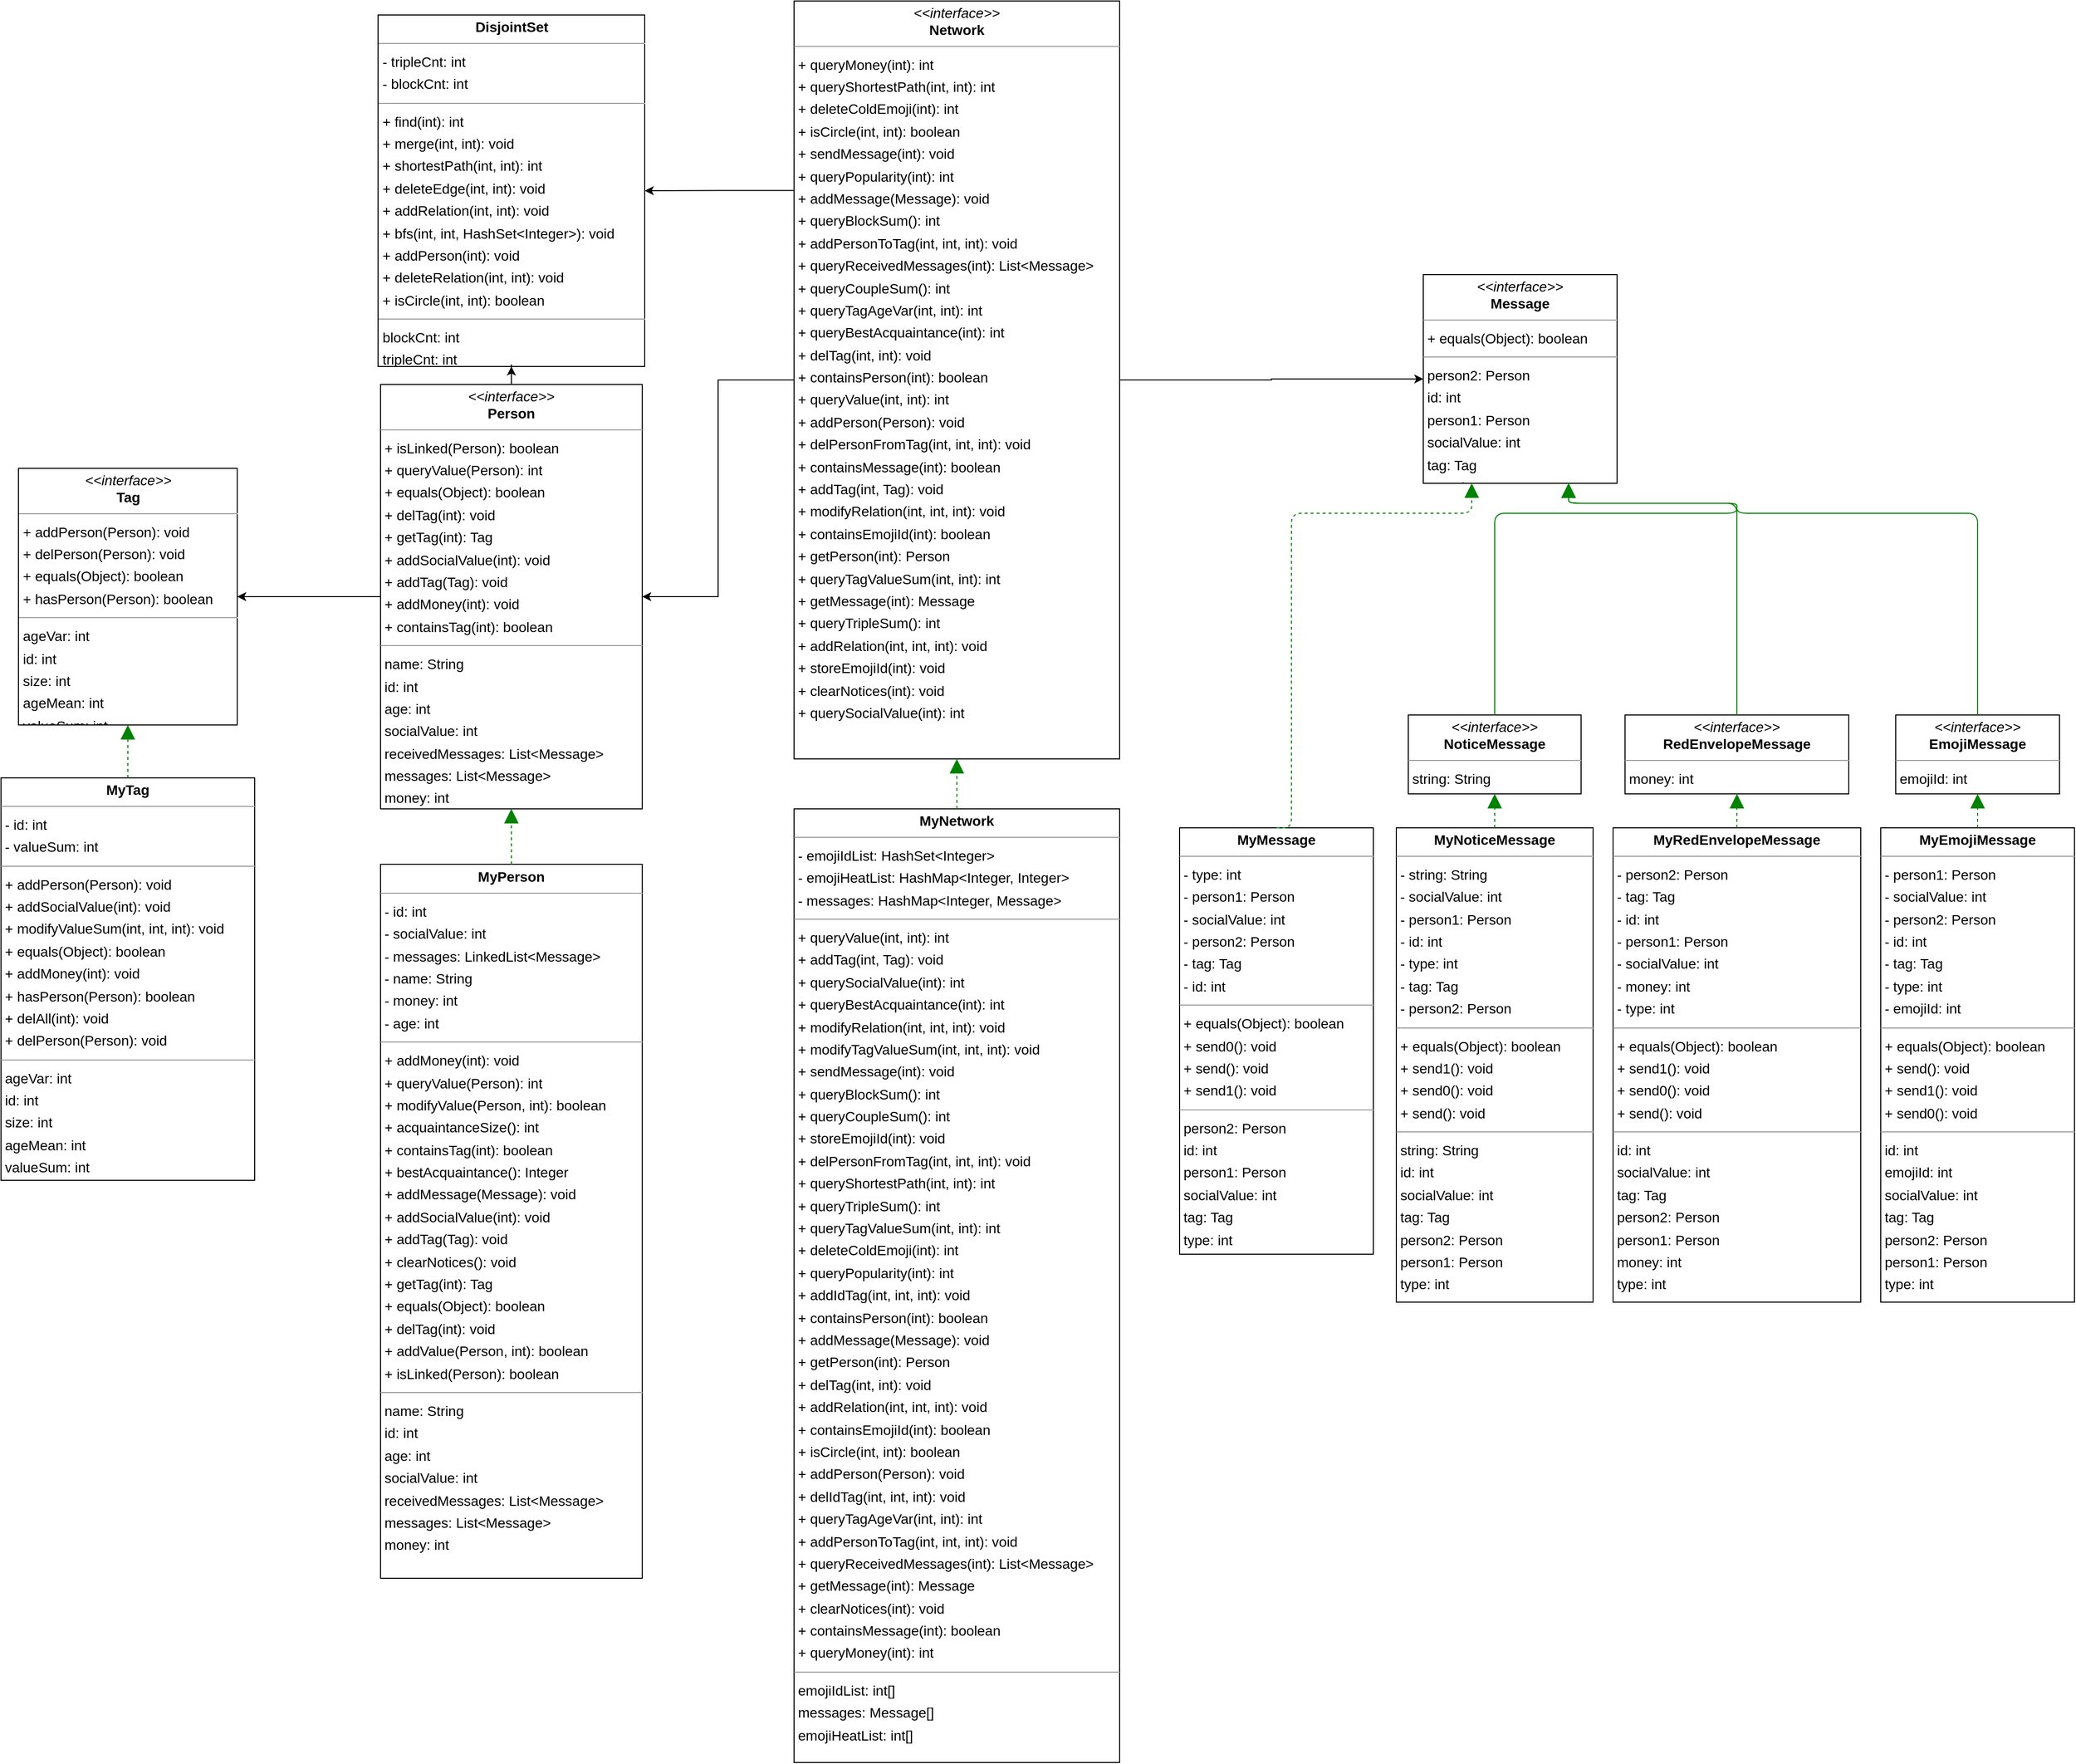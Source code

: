 <mxfile version="21.6.5" type="device">
  <diagram id="KuSuMqkPj2qQDj2TvNb6" name="第 1 页">
    <mxGraphModel dx="3287" dy="1644" grid="1" gridSize="10" guides="1" tooltips="1" connect="1" arrows="1" fold="1" page="0" pageScale="1" pageWidth="827" pageHeight="1169" background="none" math="0" shadow="0">
      <root>
        <mxCell id="0" />
        <mxCell id="1" parent="0" />
        <mxCell id="node28" value="&lt;p style=&quot;margin:0px;margin-top:4px;text-align:center;&quot;&gt;&lt;b&gt;DisjointSet&lt;/b&gt;&lt;/p&gt;&lt;hr size=&quot;1&quot;/&gt;&lt;p style=&quot;margin:0 0 0 4px;line-height:1.6;&quot;&gt;- tripleCnt: int&lt;br/&gt;- blockCnt: int&lt;/p&gt;&lt;hr size=&quot;1&quot;/&gt;&lt;p style=&quot;margin:0 0 0 4px;line-height:1.6;&quot;&gt;+ find(int): int&lt;br/&gt;+ merge(int, int): void&lt;br/&gt;+ shortestPath(int, int): int&lt;br/&gt;+ deleteEdge(int, int): void&lt;br/&gt;+ addRelation(int, int): void&lt;br/&gt;+ bfs(int, int, HashSet&amp;lt;Integer&amp;gt;): void&lt;br/&gt;+ addPerson(int): void&lt;br/&gt;+ deleteRelation(int, int): void&lt;br/&gt;+ isCircle(int, int): boolean&lt;/p&gt;&lt;hr size=&quot;1&quot;/&gt;&lt;p style=&quot;margin:0 0 0 4px;line-height:1.6;&quot;&gt; blockCnt: int&lt;br/&gt; tripleCnt: int&lt;/p&gt;" style="verticalAlign=top;align=left;overflow=fill;fontSize=14;fontFamily=Helvetica;html=1;rounded=0;shadow=0;comic=0;labelBackgroundColor=none;strokeWidth=1;" parent="1" vertex="1">
          <mxGeometry x="-582.5" width="267" height="352" as="geometry" />
        </mxCell>
        <mxCell id="node6" value="&lt;p style=&quot;margin:0px;margin-top:4px;text-align:center;&quot;&gt;&lt;i&gt;&amp;lt;&amp;lt;interface&amp;gt;&amp;gt;&lt;/i&gt;&lt;br/&gt;&lt;b&gt;EmojiMessage&lt;/b&gt;&lt;/p&gt;&lt;hr size=&quot;1&quot;/&gt;&lt;p style=&quot;margin:0 0 0 4px;line-height:1.6;&quot;&gt; emojiId: int&lt;/p&gt;" style="verticalAlign=top;align=left;overflow=fill;fontSize=14;fontFamily=Helvetica;html=1;rounded=0;shadow=0;comic=0;labelBackgroundColor=none;strokeWidth=1;" parent="1" vertex="1">
          <mxGeometry x="937" y="701" width="164" height="79" as="geometry" />
        </mxCell>
        <mxCell id="node12" value="&lt;p style=&quot;margin:0px;margin-top:4px;text-align:center;&quot;&gt;&lt;i&gt;&amp;lt;&amp;lt;interface&amp;gt;&amp;gt;&lt;/i&gt;&lt;br/&gt;&lt;b&gt;Message&lt;/b&gt;&lt;/p&gt;&lt;hr size=&quot;1&quot;/&gt;&lt;p style=&quot;margin:0 0 0 4px;line-height:1.6;&quot;&gt;+ equals(Object): boolean&lt;/p&gt;&lt;hr size=&quot;1&quot;/&gt;&lt;p style=&quot;margin:0 0 0 4px;line-height:1.6;&quot;&gt; person2: Person&lt;br/&gt; id: int&lt;br/&gt; person1: Person&lt;br/&gt; socialValue: int&lt;br/&gt; tag: Tag&lt;br/&gt; type: int&lt;/p&gt;" style="verticalAlign=top;align=left;overflow=fill;fontSize=14;fontFamily=Helvetica;html=1;rounded=0;shadow=0;comic=0;labelBackgroundColor=none;strokeWidth=1;" parent="1" vertex="1">
          <mxGeometry x="464" y="260" width="194" height="209" as="geometry" />
        </mxCell>
        <mxCell id="node31" value="&lt;p style=&quot;margin:0px;margin-top:4px;text-align:center;&quot;&gt;&lt;b&gt;MyEmojiMessage&lt;/b&gt;&lt;/p&gt;&lt;hr size=&quot;1&quot;/&gt;&lt;p style=&quot;margin:0 0 0 4px;line-height:1.6;&quot;&gt;- person1: Person&lt;br/&gt;- socialValue: int&lt;br/&gt;- person2: Person&lt;br/&gt;- id: int&lt;br/&gt;- tag: Tag&lt;br/&gt;- type: int&lt;br/&gt;- emojiId: int&lt;/p&gt;&lt;hr size=&quot;1&quot;/&gt;&lt;p style=&quot;margin:0 0 0 4px;line-height:1.6;&quot;&gt;+ equals(Object): boolean&lt;br/&gt;+ send(): void&lt;br/&gt;+ send1(): void&lt;br/&gt;+ send0(): void&lt;/p&gt;&lt;hr size=&quot;1&quot;/&gt;&lt;p style=&quot;margin:0 0 0 4px;line-height:1.6;&quot;&gt; id: int&lt;br/&gt; emojiId: int&lt;br/&gt; socialValue: int&lt;br/&gt; tag: Tag&lt;br/&gt; person2: Person&lt;br/&gt; person1: Person&lt;br/&gt; type: int&lt;/p&gt;" style="verticalAlign=top;align=left;overflow=fill;fontSize=14;fontFamily=Helvetica;html=1;rounded=0;shadow=0;comic=0;labelBackgroundColor=none;strokeWidth=1;" parent="1" vertex="1">
          <mxGeometry x="922" y="814" width="194" height="475" as="geometry" />
        </mxCell>
        <mxCell id="node10" value="&lt;p style=&quot;margin:0px;margin-top:4px;text-align:center;&quot;&gt;&lt;b&gt;MyMessage&lt;/b&gt;&lt;/p&gt;&lt;hr size=&quot;1&quot;/&gt;&lt;p style=&quot;margin:0 0 0 4px;line-height:1.6;&quot;&gt;- type: int&lt;br/&gt;- person1: Person&lt;br/&gt;- socialValue: int&lt;br/&gt;- person2: Person&lt;br/&gt;- tag: Tag&lt;br/&gt;- id: int&lt;/p&gt;&lt;hr size=&quot;1&quot;/&gt;&lt;p style=&quot;margin:0 0 0 4px;line-height:1.6;&quot;&gt;+ equals(Object): boolean&lt;br/&gt;+ send0(): void&lt;br/&gt;+ send(): void&lt;br/&gt;+ send1(): void&lt;/p&gt;&lt;hr size=&quot;1&quot;/&gt;&lt;p style=&quot;margin:0 0 0 4px;line-height:1.6;&quot;&gt; person2: Person&lt;br/&gt; id: int&lt;br/&gt; person1: Person&lt;br/&gt; socialValue: int&lt;br/&gt; tag: Tag&lt;br/&gt; type: int&lt;/p&gt;" style="verticalAlign=top;align=left;overflow=fill;fontSize=14;fontFamily=Helvetica;html=1;rounded=0;shadow=0;comic=0;labelBackgroundColor=none;strokeWidth=1;" parent="1" vertex="1">
          <mxGeometry x="220" y="814" width="194" height="427" as="geometry" />
        </mxCell>
        <mxCell id="node2" value="&lt;p style=&quot;margin:0px;margin-top:4px;text-align:center;&quot;&gt;&lt;b&gt;MyNetwork&lt;/b&gt;&lt;/p&gt;&lt;hr size=&quot;1&quot;/&gt;&lt;p style=&quot;margin:0 0 0 4px;line-height:1.6;&quot;&gt;- emojiIdList: HashSet&amp;lt;Integer&amp;gt;&lt;br/&gt;- emojiHeatList: HashMap&amp;lt;Integer, Integer&amp;gt;&lt;br/&gt;- messages: HashMap&amp;lt;Integer, Message&amp;gt;&lt;/p&gt;&lt;hr size=&quot;1&quot;/&gt;&lt;p style=&quot;margin:0 0 0 4px;line-height:1.6;&quot;&gt;+ queryValue(int, int): int&lt;br/&gt;+ addTag(int, Tag): void&lt;br/&gt;+ querySocialValue(int): int&lt;br/&gt;+ queryBestAcquaintance(int): int&lt;br/&gt;+ modifyRelation(int, int, int): void&lt;br/&gt;+ modifyTagValueSum(int, int, int): void&lt;br/&gt;+ sendMessage(int): void&lt;br/&gt;+ queryBlockSum(): int&lt;br/&gt;+ queryCoupleSum(): int&lt;br/&gt;+ storeEmojiId(int): void&lt;br/&gt;+ delPersonFromTag(int, int, int): void&lt;br/&gt;+ queryShortestPath(int, int): int&lt;br/&gt;+ queryTripleSum(): int&lt;br/&gt;+ queryTagValueSum(int, int): int&lt;br/&gt;+ deleteColdEmoji(int): int&lt;br/&gt;+ queryPopularity(int): int&lt;br/&gt;+ addIdTag(int, int, int): void&lt;br/&gt;+ containsPerson(int): boolean&lt;br/&gt;+ addMessage(Message): void&lt;br/&gt;+ getPerson(int): Person&lt;br/&gt;+ delTag(int, int): void&lt;br/&gt;+ addRelation(int, int, int): void&lt;br/&gt;+ containsEmojiId(int): boolean&lt;br/&gt;+ isCircle(int, int): boolean&lt;br/&gt;+ addPerson(Person): void&lt;br/&gt;+ delIdTag(int, int, int): void&lt;br/&gt;+ queryTagAgeVar(int, int): int&lt;br/&gt;+ addPersonToTag(int, int, int): void&lt;br/&gt;+ queryReceivedMessages(int): List&amp;lt;Message&amp;gt;&lt;br/&gt;+ getMessage(int): Message&lt;br/&gt;+ clearNotices(int): void&lt;br/&gt;+ containsMessage(int): boolean&lt;br/&gt;+ queryMoney(int): int&lt;/p&gt;&lt;hr size=&quot;1&quot;/&gt;&lt;p style=&quot;margin:0 0 0 4px;line-height:1.6;&quot;&gt; emojiIdList: int[]&lt;br/&gt; messages: Message[]&lt;br/&gt; emojiHeatList: int[]&lt;/p&gt;" style="verticalAlign=top;align=left;overflow=fill;fontSize=14;fontFamily=Helvetica;html=1;rounded=0;shadow=0;comic=0;labelBackgroundColor=none;strokeWidth=1;" parent="1" vertex="1">
          <mxGeometry x="-166" y="795" width="326" height="955" as="geometry" />
        </mxCell>
        <mxCell id="node39" value="&lt;p style=&quot;margin:0px;margin-top:4px;text-align:center;&quot;&gt;&lt;b&gt;MyNoticeMessage&lt;/b&gt;&lt;/p&gt;&lt;hr size=&quot;1&quot;/&gt;&lt;p style=&quot;margin:0 0 0 4px;line-height:1.6;&quot;&gt;- string: String&lt;br/&gt;- socialValue: int&lt;br/&gt;- person1: Person&lt;br/&gt;- id: int&lt;br/&gt;- type: int&lt;br/&gt;- tag: Tag&lt;br/&gt;- person2: Person&lt;/p&gt;&lt;hr size=&quot;1&quot;/&gt;&lt;p style=&quot;margin:0 0 0 4px;line-height:1.6;&quot;&gt;+ equals(Object): boolean&lt;br/&gt;+ send1(): void&lt;br/&gt;+ send0(): void&lt;br/&gt;+ send(): void&lt;/p&gt;&lt;hr size=&quot;1&quot;/&gt;&lt;p style=&quot;margin:0 0 0 4px;line-height:1.6;&quot;&gt; string: String&lt;br/&gt; id: int&lt;br/&gt; socialValue: int&lt;br/&gt; tag: Tag&lt;br/&gt; person2: Person&lt;br/&gt; person1: Person&lt;br/&gt; type: int&lt;/p&gt;" style="verticalAlign=top;align=left;overflow=fill;fontSize=14;fontFamily=Helvetica;html=1;rounded=0;shadow=0;comic=0;labelBackgroundColor=none;strokeWidth=1;" parent="1" vertex="1">
          <mxGeometry x="437" y="814" width="197" height="475" as="geometry" />
        </mxCell>
        <mxCell id="node11" value="&lt;p style=&quot;margin:0px;margin-top:4px;text-align:center;&quot;&gt;&lt;b&gt;MyPerson&lt;/b&gt;&lt;/p&gt;&lt;hr size=&quot;1&quot;/&gt;&lt;p style=&quot;margin:0 0 0 4px;line-height:1.6;&quot;&gt;- id: int&lt;br/&gt;- socialValue: int&lt;br/&gt;- messages: LinkedList&amp;lt;Message&amp;gt;&lt;br/&gt;- name: String&lt;br/&gt;- money: int&lt;br/&gt;- age: int&lt;/p&gt;&lt;hr size=&quot;1&quot;/&gt;&lt;p style=&quot;margin:0 0 0 4px;line-height:1.6;&quot;&gt;+ addMoney(int): void&lt;br/&gt;+ queryValue(Person): int&lt;br/&gt;+ modifyValue(Person, int): boolean&lt;br/&gt;+ acquaintanceSize(): int&lt;br/&gt;+ containsTag(int): boolean&lt;br/&gt;+ bestAcquaintance(): Integer&lt;br/&gt;+ addMessage(Message): void&lt;br/&gt;+ addSocialValue(int): void&lt;br/&gt;+ addTag(Tag): void&lt;br/&gt;+ clearNotices(): void&lt;br/&gt;+ getTag(int): Tag&lt;br/&gt;+ equals(Object): boolean&lt;br/&gt;+ delTag(int): void&lt;br/&gt;+ addValue(Person, int): boolean&lt;br/&gt;+ isLinked(Person): boolean&lt;/p&gt;&lt;hr size=&quot;1&quot;/&gt;&lt;p style=&quot;margin:0 0 0 4px;line-height:1.6;&quot;&gt; name: String&lt;br/&gt; id: int&lt;br/&gt; age: int&lt;br/&gt; socialValue: int&lt;br/&gt; receivedMessages: List&amp;lt;Message&amp;gt;&lt;br/&gt; messages: List&amp;lt;Message&amp;gt;&lt;br/&gt; money: int&lt;/p&gt;" style="verticalAlign=top;align=left;overflow=fill;fontSize=14;fontFamily=Helvetica;html=1;rounded=0;shadow=0;comic=0;labelBackgroundColor=none;strokeWidth=1;" parent="1" vertex="1">
          <mxGeometry x="-580" y="850.5" width="262" height="715" as="geometry" />
        </mxCell>
        <mxCell id="node4" value="&lt;p style=&quot;margin:0px;margin-top:4px;text-align:center;&quot;&gt;&lt;b&gt;MyRedEnvelopeMessage&lt;/b&gt;&lt;/p&gt;&lt;hr size=&quot;1&quot;/&gt;&lt;p style=&quot;margin:0 0 0 4px;line-height:1.6;&quot;&gt;- person2: Person&lt;br/&gt;- tag: Tag&lt;br/&gt;- id: int&lt;br/&gt;- person1: Person&lt;br/&gt;- socialValue: int&lt;br/&gt;- money: int&lt;br/&gt;- type: int&lt;/p&gt;&lt;hr size=&quot;1&quot;/&gt;&lt;p style=&quot;margin:0 0 0 4px;line-height:1.6;&quot;&gt;+ equals(Object): boolean&lt;br/&gt;+ send1(): void&lt;br/&gt;+ send0(): void&lt;br/&gt;+ send(): void&lt;/p&gt;&lt;hr size=&quot;1&quot;/&gt;&lt;p style=&quot;margin:0 0 0 4px;line-height:1.6;&quot;&gt; id: int&lt;br/&gt; socialValue: int&lt;br/&gt; tag: Tag&lt;br/&gt; person2: Person&lt;br/&gt; person1: Person&lt;br/&gt; money: int&lt;br/&gt; type: int&lt;/p&gt;" style="verticalAlign=top;align=left;overflow=fill;fontSize=14;fontFamily=Helvetica;html=1;rounded=0;shadow=0;comic=0;labelBackgroundColor=none;strokeWidth=1;" parent="1" vertex="1">
          <mxGeometry x="654" y="814" width="248" height="475" as="geometry" />
        </mxCell>
        <mxCell id="node13" value="&lt;p style=&quot;margin:0px;margin-top:4px;text-align:center;&quot;&gt;&lt;b&gt;MyTag&lt;/b&gt;&lt;/p&gt;&lt;hr size=&quot;1&quot;/&gt;&lt;p style=&quot;margin:0 0 0 4px;line-height:1.6;&quot;&gt;- id: int&lt;br/&gt;- valueSum: int&lt;/p&gt;&lt;hr size=&quot;1&quot;/&gt;&lt;p style=&quot;margin:0 0 0 4px;line-height:1.6;&quot;&gt;+ addPerson(Person): void&lt;br/&gt;+ addSocialValue(int): void&lt;br/&gt;+ modifyValueSum(int, int, int): void&lt;br/&gt;+ equals(Object): boolean&lt;br/&gt;+ addMoney(int): void&lt;br/&gt;+ hasPerson(Person): boolean&lt;br/&gt;+ delAll(int): void&lt;br/&gt;+ delPerson(Person): void&lt;/p&gt;&lt;hr size=&quot;1&quot;/&gt;&lt;p style=&quot;margin:0 0 0 4px;line-height:1.6;&quot;&gt; ageVar: int&lt;br/&gt; id: int&lt;br/&gt; size: int&lt;br/&gt; ageMean: int&lt;br/&gt; valueSum: int&lt;/p&gt;" style="verticalAlign=top;align=left;overflow=fill;fontSize=14;fontFamily=Helvetica;html=1;rounded=0;shadow=0;comic=0;labelBackgroundColor=none;strokeWidth=1;" parent="1" vertex="1">
          <mxGeometry x="-960" y="764" width="254" height="403" as="geometry" />
        </mxCell>
        <mxCell id="67AN_qgkeLu7jXJFC63B-1" style="edgeStyle=orthogonalEdgeStyle;rounded=0;orthogonalLoop=1;jettySize=auto;html=1;entryX=0;entryY=0.5;entryDx=0;entryDy=0;" edge="1" parent="1" source="node35" target="node12">
          <mxGeometry relative="1" as="geometry" />
        </mxCell>
        <mxCell id="67AN_qgkeLu7jXJFC63B-2" style="edgeStyle=orthogonalEdgeStyle;rounded=0;orthogonalLoop=1;jettySize=auto;html=1;entryX=1;entryY=0.5;entryDx=0;entryDy=0;" edge="1" parent="1" source="node35" target="node36">
          <mxGeometry relative="1" as="geometry" />
        </mxCell>
        <mxCell id="67AN_qgkeLu7jXJFC63B-4" style="edgeStyle=orthogonalEdgeStyle;rounded=0;orthogonalLoop=1;jettySize=auto;html=1;exitX=0;exitY=0.25;exitDx=0;exitDy=0;entryX=1;entryY=0.5;entryDx=0;entryDy=0;" edge="1" parent="1" source="node35" target="node28">
          <mxGeometry relative="1" as="geometry" />
        </mxCell>
        <mxCell id="node35" value="&lt;p style=&quot;margin:0px;margin-top:4px;text-align:center;&quot;&gt;&lt;i&gt;&amp;lt;&amp;lt;interface&amp;gt;&amp;gt;&lt;/i&gt;&lt;br/&gt;&lt;b&gt;Network&lt;/b&gt;&lt;/p&gt;&lt;hr size=&quot;1&quot;/&gt;&lt;p style=&quot;margin:0 0 0 4px;line-height:1.6;&quot;&gt;+ queryMoney(int): int&lt;br/&gt;+ queryShortestPath(int, int): int&lt;br/&gt;+ deleteColdEmoji(int): int&lt;br/&gt;+ isCircle(int, int): boolean&lt;br/&gt;+ sendMessage(int): void&lt;br/&gt;+ queryPopularity(int): int&lt;br/&gt;+ addMessage(Message): void&lt;br/&gt;+ queryBlockSum(): int&lt;br/&gt;+ addPersonToTag(int, int, int): void&lt;br/&gt;+ queryReceivedMessages(int): List&amp;lt;Message&amp;gt;&lt;br/&gt;+ queryCoupleSum(): int&lt;br/&gt;+ queryTagAgeVar(int, int): int&lt;br/&gt;+ queryBestAcquaintance(int): int&lt;br/&gt;+ delTag(int, int): void&lt;br/&gt;+ containsPerson(int): boolean&lt;br/&gt;+ queryValue(int, int): int&lt;br/&gt;+ addPerson(Person): void&lt;br/&gt;+ delPersonFromTag(int, int, int): void&lt;br/&gt;+ containsMessage(int): boolean&lt;br/&gt;+ addTag(int, Tag): void&lt;br/&gt;+ modifyRelation(int, int, int): void&lt;br/&gt;+ containsEmojiId(int): boolean&lt;br/&gt;+ getPerson(int): Person&lt;br/&gt;+ queryTagValueSum(int, int): int&lt;br/&gt;+ getMessage(int): Message&lt;br/&gt;+ queryTripleSum(): int&lt;br/&gt;+ addRelation(int, int, int): void&lt;br/&gt;+ storeEmojiId(int): void&lt;br/&gt;+ clearNotices(int): void&lt;br/&gt;+ querySocialValue(int): int&lt;/p&gt;" style="verticalAlign=top;align=left;overflow=fill;fontSize=14;fontFamily=Helvetica;html=1;rounded=0;shadow=0;comic=0;labelBackgroundColor=none;strokeWidth=1;" parent="1" vertex="1">
          <mxGeometry x="-166" y="-14" width="326" height="759" as="geometry" />
        </mxCell>
        <mxCell id="node18" value="&lt;p style=&quot;margin:0px;margin-top:4px;text-align:center;&quot;&gt;&lt;i&gt;&amp;lt;&amp;lt;interface&amp;gt;&amp;gt;&lt;/i&gt;&lt;br/&gt;&lt;b&gt;NoticeMessage&lt;/b&gt;&lt;/p&gt;&lt;hr size=&quot;1&quot;/&gt;&lt;p style=&quot;margin:0 0 0 4px;line-height:1.6;&quot;&gt; string: String&lt;/p&gt;" style="verticalAlign=top;align=left;overflow=fill;fontSize=14;fontFamily=Helvetica;html=1;rounded=0;shadow=0;comic=0;labelBackgroundColor=none;strokeWidth=1;" parent="1" vertex="1">
          <mxGeometry x="449" y="701" width="173" height="79" as="geometry" />
        </mxCell>
        <mxCell id="67AN_qgkeLu7jXJFC63B-3" style="edgeStyle=orthogonalEdgeStyle;rounded=0;orthogonalLoop=1;jettySize=auto;html=1;" edge="1" parent="1" source="node36" target="node29">
          <mxGeometry relative="1" as="geometry" />
        </mxCell>
        <mxCell id="67AN_qgkeLu7jXJFC63B-5" style="edgeStyle=orthogonalEdgeStyle;rounded=0;orthogonalLoop=1;jettySize=auto;html=1;exitX=0.5;exitY=0;exitDx=0;exitDy=0;" edge="1" parent="1" source="node36" target="node28">
          <mxGeometry relative="1" as="geometry" />
        </mxCell>
        <mxCell id="node36" value="&lt;p style=&quot;margin:0px;margin-top:4px;text-align:center;&quot;&gt;&lt;i&gt;&amp;lt;&amp;lt;interface&amp;gt;&amp;gt;&lt;/i&gt;&lt;br/&gt;&lt;b&gt;Person&lt;/b&gt;&lt;/p&gt;&lt;hr size=&quot;1&quot;/&gt;&lt;p style=&quot;margin:0 0 0 4px;line-height:1.6;&quot;&gt;+ isLinked(Person): boolean&lt;br/&gt;+ queryValue(Person): int&lt;br/&gt;+ equals(Object): boolean&lt;br/&gt;+ delTag(int): void&lt;br/&gt;+ getTag(int): Tag&lt;br/&gt;+ addSocialValue(int): void&lt;br/&gt;+ addTag(Tag): void&lt;br/&gt;+ addMoney(int): void&lt;br/&gt;+ containsTag(int): boolean&lt;/p&gt;&lt;hr size=&quot;1&quot;/&gt;&lt;p style=&quot;margin:0 0 0 4px;line-height:1.6;&quot;&gt; name: String&lt;br/&gt; id: int&lt;br/&gt; age: int&lt;br/&gt; socialValue: int&lt;br/&gt; receivedMessages: List&amp;lt;Message&amp;gt;&lt;br/&gt; messages: List&amp;lt;Message&amp;gt;&lt;br/&gt; money: int&lt;/p&gt;" style="verticalAlign=top;align=left;overflow=fill;fontSize=14;fontFamily=Helvetica;html=1;rounded=0;shadow=0;comic=0;labelBackgroundColor=none;strokeWidth=1;" parent="1" vertex="1">
          <mxGeometry x="-580" y="370" width="262" height="425" as="geometry" />
        </mxCell>
        <mxCell id="node14" value="&lt;p style=&quot;margin:0px;margin-top:4px;text-align:center;&quot;&gt;&lt;i&gt;&amp;lt;&amp;lt;interface&amp;gt;&amp;gt;&lt;/i&gt;&lt;br/&gt;&lt;b&gt;RedEnvelopeMessage&lt;/b&gt;&lt;/p&gt;&lt;hr size=&quot;1&quot;/&gt;&lt;p style=&quot;margin:0 0 0 4px;line-height:1.6;&quot;&gt; money: int&lt;/p&gt;" style="verticalAlign=top;align=left;overflow=fill;fontSize=14;fontFamily=Helvetica;html=1;rounded=0;shadow=0;comic=0;labelBackgroundColor=none;strokeWidth=1;" parent="1" vertex="1">
          <mxGeometry x="666" y="701" width="224" height="79" as="geometry" />
        </mxCell>
        <mxCell id="node29" value="&lt;p style=&quot;margin:0px;margin-top:4px;text-align:center;&quot;&gt;&lt;i&gt;&amp;lt;&amp;lt;interface&amp;gt;&amp;gt;&lt;/i&gt;&lt;br/&gt;&lt;b&gt;Tag&lt;/b&gt;&lt;/p&gt;&lt;hr size=&quot;1&quot;/&gt;&lt;p style=&quot;margin:0 0 0 4px;line-height:1.6;&quot;&gt;+ addPerson(Person): void&lt;br/&gt;+ delPerson(Person): void&lt;br/&gt;+ equals(Object): boolean&lt;br/&gt;+ hasPerson(Person): boolean&lt;/p&gt;&lt;hr size=&quot;1&quot;/&gt;&lt;p style=&quot;margin:0 0 0 4px;line-height:1.6;&quot;&gt; ageVar: int&lt;br/&gt; id: int&lt;br/&gt; size: int&lt;br/&gt; ageMean: int&lt;br/&gt; valueSum: int&lt;/p&gt;" style="verticalAlign=top;align=left;overflow=fill;fontSize=14;fontFamily=Helvetica;html=1;rounded=0;shadow=0;comic=0;labelBackgroundColor=none;strokeWidth=1;" parent="1" vertex="1">
          <mxGeometry x="-942.5" y="454" width="219" height="257" as="geometry" />
        </mxCell>
        <mxCell id="edge9" value="" style="html=1;rounded=1;edgeStyle=orthogonalEdgeStyle;dashed=0;startArrow=none;endArrow=block;endSize=12;strokeColor=#008200;exitX=0.500;exitY=0.001;exitDx=0;exitDy=0;entryX=0.750;entryY=1.000;entryDx=0;entryDy=0;" parent="1" source="node6" target="node12" edge="1">
          <mxGeometry width="50" height="50" relative="1" as="geometry">
            <Array as="points">
              <mxPoint x="1019" y="499" />
              <mxPoint x="778" y="499" />
              <mxPoint x="778" y="489" />
              <mxPoint x="610" y="489" />
            </Array>
          </mxGeometry>
        </mxCell>
        <mxCell id="edge15" value="" style="html=1;rounded=1;edgeStyle=orthogonalEdgeStyle;dashed=1;startArrow=none;endArrow=block;endSize=12;strokeColor=#008200;exitX=0.500;exitY=0.000;exitDx=0;exitDy=0;entryX=0.500;entryY=1.000;entryDx=0;entryDy=0;" parent="1" source="node31" target="node6" edge="1">
          <mxGeometry width="50" height="50" relative="1" as="geometry">
            <Array as="points" />
          </mxGeometry>
        </mxCell>
        <mxCell id="edge3" value="" style="html=1;rounded=1;edgeStyle=orthogonalEdgeStyle;dashed=1;startArrow=none;endArrow=block;endSize=12;strokeColor=#008200;exitX=0.500;exitY=0.000;exitDx=0;exitDy=0;entryX=0.250;entryY=1.000;entryDx=0;entryDy=0;" parent="1" source="node10" target="node12" edge="1">
          <mxGeometry width="50" height="50" relative="1" as="geometry">
            <Array as="points">
              <mxPoint x="332" y="499" />
              <mxPoint x="513" y="499" />
            </Array>
          </mxGeometry>
        </mxCell>
        <mxCell id="edge1" value="" style="html=1;rounded=1;edgeStyle=orthogonalEdgeStyle;dashed=1;startArrow=none;endArrow=block;endSize=12;strokeColor=#008200;exitX=0.500;exitY=0.000;exitDx=0;exitDy=0;entryX=0.500;entryY=1.000;entryDx=0;entryDy=0;" parent="1" source="node2" target="node35" edge="1">
          <mxGeometry width="50" height="50" relative="1" as="geometry">
            <Array as="points" />
          </mxGeometry>
        </mxCell>
        <mxCell id="edge11" value="" style="html=1;rounded=1;edgeStyle=orthogonalEdgeStyle;dashed=1;startArrow=none;endArrow=block;endSize=12;strokeColor=#008200;exitX=0.500;exitY=0.000;exitDx=0;exitDy=0;entryX=0.500;entryY=1.000;entryDx=0;entryDy=0;" parent="1" source="node39" target="node18" edge="1">
          <mxGeometry width="50" height="50" relative="1" as="geometry">
            <Array as="points" />
          </mxGeometry>
        </mxCell>
        <mxCell id="edge6" value="" style="html=1;rounded=1;edgeStyle=orthogonalEdgeStyle;dashed=1;startArrow=none;endArrow=block;endSize=12;strokeColor=#008200;exitX=0.500;exitY=0.000;exitDx=0;exitDy=0;entryX=0.500;entryY=1.000;entryDx=0;entryDy=0;" parent="1" source="node11" target="node36" edge="1">
          <mxGeometry width="50" height="50" relative="1" as="geometry">
            <Array as="points" />
          </mxGeometry>
        </mxCell>
        <mxCell id="edge21" value="" style="html=1;rounded=1;edgeStyle=orthogonalEdgeStyle;dashed=1;startArrow=none;endArrow=block;endSize=12;strokeColor=#008200;exitX=0.500;exitY=0.000;exitDx=0;exitDy=0;entryX=0.500;entryY=1.000;entryDx=0;entryDy=0;" parent="1" source="node4" target="node14" edge="1">
          <mxGeometry width="50" height="50" relative="1" as="geometry">
            <Array as="points" />
          </mxGeometry>
        </mxCell>
        <mxCell id="edge8" value="" style="html=1;rounded=1;edgeStyle=orthogonalEdgeStyle;dashed=1;startArrow=none;endArrow=block;endSize=12;strokeColor=#008200;exitX=0.500;exitY=0.000;exitDx=0;exitDy=0;entryX=0.500;entryY=1.000;entryDx=0;entryDy=0;" parent="1" source="node13" target="node29" edge="1">
          <mxGeometry width="50" height="50" relative="1" as="geometry">
            <Array as="points" />
          </mxGeometry>
        </mxCell>
        <mxCell id="edge2" value="" style="html=1;rounded=1;edgeStyle=orthogonalEdgeStyle;dashed=0;startArrow=none;endArrow=block;endSize=12;strokeColor=#008200;exitX=0.500;exitY=0.001;exitDx=0;exitDy=0;entryX=0.750;entryY=1.000;entryDx=0;entryDy=0;" parent="1" source="node18" target="node12" edge="1">
          <mxGeometry width="50" height="50" relative="1" as="geometry">
            <Array as="points">
              <mxPoint x="536" y="499" />
              <mxPoint x="778" y="499" />
              <mxPoint x="778" y="489" />
              <mxPoint x="610" y="489" />
            </Array>
          </mxGeometry>
        </mxCell>
        <mxCell id="edge18" value="" style="html=1;rounded=1;edgeStyle=orthogonalEdgeStyle;dashed=0;startArrow=none;endArrow=block;endSize=12;strokeColor=#008200;exitX=0.500;exitY=0.000;exitDx=0;exitDy=0;entryX=0.750;entryY=1.000;entryDx=0;entryDy=0;" parent="1" source="node14" target="node12" edge="1">
          <mxGeometry width="50" height="50" relative="1" as="geometry">
            <Array as="points">
              <mxPoint x="778" y="489" />
              <mxPoint x="610" y="489" />
            </Array>
          </mxGeometry>
        </mxCell>
      </root>
    </mxGraphModel>
  </diagram>
</mxfile>
